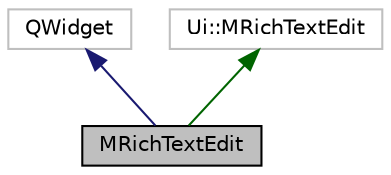 digraph "MRichTextEdit"
{
  edge [fontname="Helvetica",fontsize="10",labelfontname="Helvetica",labelfontsize="10"];
  node [fontname="Helvetica",fontsize="10",shape=record];
  Node0 [label="MRichTextEdit",height=0.2,width=0.4,color="black", fillcolor="grey75", style="filled", fontcolor="black"];
  Node1 -> Node0 [dir="back",color="midnightblue",fontsize="10",style="solid",fontname="Helvetica"];
  Node1 [label="QWidget",height=0.2,width=0.4,color="grey75", fillcolor="white", style="filled"];
  Node2 -> Node0 [dir="back",color="darkgreen",fontsize="10",style="solid",fontname="Helvetica"];
  Node2 [label="Ui::MRichTextEdit",height=0.2,width=0.4,color="grey75", fillcolor="white", style="filled"];
}
